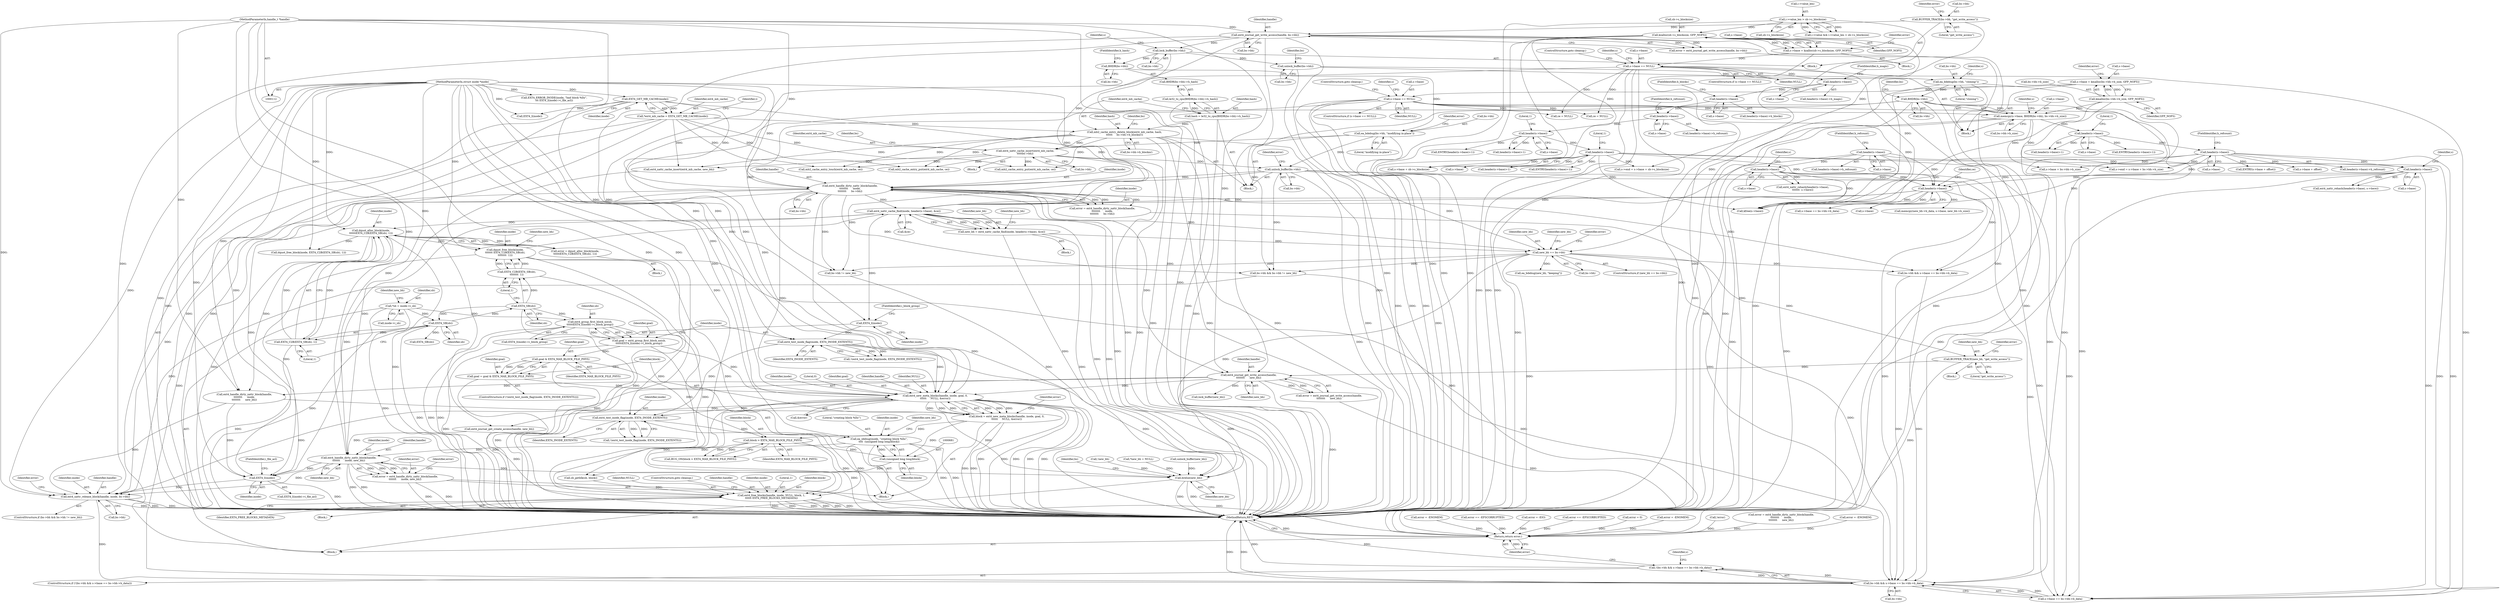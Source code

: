 digraph "0_linux_82939d7999dfc1f1998c4b1c12e2f19edbdff272_3@pointer" {
"1000677" [label="(Call,ea_idebug(inode, \"creating block %llu\",\n\t\t\t\t  (unsigned long long)block))"];
"1000670" [label="(Call,ext4_test_inode_flag(inode, EXT4_INODE_EXTENTS))"];
"1000657" [label="(Call,ext4_new_meta_blocks(handle, inode, goal, 0,\n\t\t\t\t\t\t     NULL, &error))"];
"1000264" [label="(Call,ext4_handle_dirty_xattr_block(handle,\n\t\t\t\t\t\t\t\t      inode,\n\t\t\t\t\t\t\t\t      bs->bh))"];
"1000175" [label="(Call,ext4_journal_get_write_access(handle, bs->bh))"];
"1000113" [label="(MethodParameterIn,handle_t *handle)"];
"1000168" [label="(Call,BUFFER_TRACE(bs->bh, \"get_write_access\"))"];
"1000146" [label="(Call,EXT4_GET_MB_CACHE(inode))"];
"1000114" [label="(MethodParameterIn,struct inode *inode)"];
"1000249" [label="(Call,unlock_buffer(bs->bh))"];
"1000216" [label="(Call,ea_bdebug(bs->bh, \"modifying in-place\"))"];
"1000203" [label="(Call,BHDR(bs->bh))"];
"1000183" [label="(Call,lock_buffer(bs->bh))"];
"1000244" [label="(Call,ext4_xattr_cache_insert(ext4_mb_cache,\n\t\t\t\t\tbs->bh))"];
"1000208" [label="(Call,mb2_cache_entry_delete_block(ext4_mb_cache, hash,\n\t\t\t\t\t\t     bs->bh->b_blocknr))"];
"1000144" [label="(Call,*ext4_mb_cache = EXT4_GET_MB_CACHE(inode))"];
"1000199" [label="(Call,hash = le32_to_cpu(BHDR(bs->bh)->h_hash))"];
"1000201" [label="(Call,le32_to_cpu(BHDR(bs->bh)->h_hash))"];
"1000535" [label="(Call,ext4_journal_get_write_access(handle,\n\t\t\t\t\t\t\t\t      new_bh))"];
"1000530" [label="(Call,BUFFER_TRACE(new_bh, \"get_write_access\"))"];
"1000509" [label="(Call,new_bh == bs->bh)"];
"1000495" [label="(Call,new_bh = ext4_xattr_cache_find(inode, header(s->base), &ce))"];
"1000497" [label="(Call,ext4_xattr_cache_find(inode, header(s->base), &ce))"];
"1000552" [label="(Call,dquot_free_block(inode,\n\t\t\t\t\t\t\t EXT4_C2B(EXT4_SB(sb),\n\t\t\t\t\t\t\t\t  1)))"];
"1000521" [label="(Call,dquot_alloc_block(inode,\n\t\t\t\t\t\tEXT4_C2B(EXT4_SB(sb), 1)))"];
"1000523" [label="(Call,EXT4_C2B(EXT4_SB(sb), 1))"];
"1000524" [label="(Call,EXT4_SB(sb))"];
"1000555" [label="(Call,EXT4_SB(sb))"];
"1000119" [label="(Call,*sb = inode->i_sb)"];
"1000554" [label="(Call,EXT4_C2B(EXT4_SB(sb),\n\t\t\t\t\t\t\t\t  1))"];
"1000499" [label="(Call,header(s->base))"];
"1000237" [label="(Call,header(s->base))"];
"1000190" [label="(Call,header(s->base))"];
"1000480" [label="(Call,header(s->base))"];
"1000347" [label="(Call,header(s->base))"];
"1000340" [label="(Call,header(s->base))"];
"1000321" [label="(Call,memcpy(s->base, BHDR(bs->bh), bs->bh->b_size))"];
"1000315" [label="(Call,s->base == NULL)"];
"1000299" [label="(Call,s->base = kmalloc(bs->bh->b_size, GFP_NOFS))"];
"1000303" [label="(Call,kmalloc(bs->bh->b_size, GFP_NOFS))"];
"1000325" [label="(Call,BHDR(bs->bh))"];
"1000294" [label="(Call,ea_bdebug(bs->bh, \"cloning\"))"];
"1000290" [label="(Call,unlock_buffer(bs->bh))"];
"1000443" [label="(Call,header(s->base))"];
"1000432" [label="(Call,header(s->base))"];
"1000419" [label="(Call,header(s->base))"];
"1000410" [label="(Call,header(s->base))"];
"1000401" [label="(Call,header(s->base))"];
"1000393" [label="(Call,s->base == NULL)"];
"1000379" [label="(Call,s->base = kzalloc(sb->s_blocksize, GFP_NOFS))"];
"1000383" [label="(Call,kzalloc(sb->s_blocksize, GFP_NOFS))"];
"1000153" [label="(Call,i->value_len > sb->s_blocksize)"];
"1000647" [label="(Call,ext4_test_inode_flag(inode, EXT4_INODE_EXTENTS))"];
"1000642" [label="(Call,EXT4_I(inode))"];
"1000637" [label="(Call,goal = ext4_group_first_block_no(sb,\n\t\t\t\t\t\tEXT4_I(inode)->i_block_group))"];
"1000639" [label="(Call,ext4_group_first_block_no(sb,\n\t\t\t\t\t\tEXT4_I(inode)->i_block_group))"];
"1000650" [label="(Call,goal = goal & EXT4_MAX_BLOCK_FILE_PHYS)"];
"1000652" [label="(Call,goal & EXT4_MAX_BLOCK_FILE_PHYS)"];
"1000680" [label="(Call,(unsigned long long)block)"];
"1000655" [label="(Call,block = ext4_new_meta_blocks(handle, inode, goal, 0,\n\t\t\t\t\t\t     NULL, &error))"];
"1000674" [label="(Call,block > EXT4_MAX_BLOCK_FILE_PHYS)"];
"1000698" [label="(Call,ext4_free_blocks(handle, inode, NULL, block, 1,\n\t\t\t\t\t\t EXT4_FREE_BLOCKS_METADATA))"];
"1000742" [label="(Call,ext4_handle_dirty_xattr_block(handle,\n\t\t\t\t\t\t\t      inode, new_bh))"];
"1000740" [label="(Call,error = ext4_handle_dirty_xattr_block(handle,\n\t\t\t\t\t\t\t      inode, new_bh))"];
"1000806" [label="(Return,return error;)"];
"1000751" [label="(Call,EXT4_I(inode))"];
"1000770" [label="(Call,ext4_xattr_release_block(handle, inode, bs->bh))"];
"1000789" [label="(Call,bs->bh && s->base == bs->bh->b_data)"];
"1000788" [label="(Call,!(bs->bh && s->base == bs->bh->b_data))"];
"1000785" [label="(Call,brelse(new_bh))"];
"1000637" [label="(Call,goal = ext4_group_first_block_no(sb,\n\t\t\t\t\t\tEXT4_I(inode)->i_block_group))"];
"1000661" [label="(Literal,0)"];
"1000791" [label="(Identifier,bs)"];
"1000765" [label="(Call,bs->bh != new_bh)"];
"1000744" [label="(Identifier,inode)"];
"1000315" [label="(Call,s->base == NULL)"];
"1000217" [label="(Call,bs->bh)"];
"1000351" [label="(FieldIdentifier,h_refcount)"];
"1000316" [label="(Call,s->base)"];
"1000673" [label="(Call,BUG_ON(block > EXT4_MAX_BLOCK_FILE_PHYS))"];
"1000701" [label="(Identifier,NULL)"];
"1000499" [label="(Call,header(s->base))"];
"1000387" [label="(Identifier,GFP_NOFS)"];
"1000785" [label="(Call,brelse(new_bh))"];
"1000556" [label="(Identifier,sb)"];
"1000465" [label="(Call,error == -EFSCORRUPTED)"];
"1000169" [label="(Call,bs->bh)"];
"1000294" [label="(Call,ea_bdebug(bs->bh, \"cloning\"))"];
"1000320" [label="(ControlStructure,goto cleanup;)"];
"1000656" [label="(Identifier,block)"];
"1000346" [label="(Call,header(s->base)->h_refcount)"];
"1000218" [label="(Identifier,bs)"];
"1000397" [label="(Identifier,NULL)"];
"1000679" [label="(Literal,\"creating block %llu\")"];
"1000509" [label="(Call,new_bh == bs->bh)"];
"1000521" [label="(Call,dquot_alloc_block(inode,\n\t\t\t\t\t\tEXT4_C2B(EXT4_SB(sb), 1)))"];
"1000793" [label="(Call,s->base == bs->bh->b_data)"];
"1000497" [label="(Call,ext4_xattr_cache_find(inode, header(s->base), &ce))"];
"1000782" [label="(Call,mb2_cache_entry_put(ext4_mb_cache, ce))"];
"1000663" [label="(Call,&error)"];
"1000788" [label="(Call,!(bs->bh && s->base == bs->bh->b_data))"];
"1000770" [label="(Call,ext4_xattr_release_block(handle, inode, bs->bh))"];
"1000536" [label="(Identifier,handle)"];
"1000535" [label="(Call,ext4_journal_get_write_access(handle,\n\t\t\t\t\t\t\t\t      new_bh))"];
"1000557" [label="(Literal,1)"];
"1000602" [label="(Call,ce = NULL)"];
"1000177" [label="(Call,bs->bh)"];
"1000410" [label="(Call,header(s->base))"];
"1000646" [label="(Call,!(ext4_test_inode_flag(inode, EXT4_INODE_EXTENTS)))"];
"1000705" [label="(ControlStructure,goto cleanup;)"];
"1000204" [label="(Call,bs->bh)"];
"1000555" [label="(Call,EXT4_SB(sb))"];
"1000295" [label="(Call,bs->bh)"];
"1000290" [label="(Call,unlock_buffer(bs->bh))"];
"1000329" [label="(Call,bs->bh->b_size)"];
"1000807" [label="(Identifier,error)"];
"1000525" [label="(Identifier,sb)"];
"1000207" [label="(FieldIdentifier,h_hash)"];
"1000392" [label="(ControlStructure,if (s->base == NULL))"];
"1000291" [label="(Call,bs->bh)"];
"1000690" [label="(Call,!new_bh)"];
"1000384" [label="(Call,sb->s_blocksize)"];
"1000498" [label="(Identifier,inode)"];
"1000718" [label="(Call,error = -EIO)"];
"1000114" [label="(MethodParameterIn,struct inode *inode)"];
"1000420" [label="(Call,s->base)"];
"1000191" [label="(Call,s->base)"];
"1000481" [label="(Call,s->base)"];
"1000147" [label="(Identifier,inode)"];
"1000743" [label="(Identifier,handle)"];
"1000167" [label="(Block,)"];
"1000157" [label="(Call,sb->s_blocksize)"];
"1000660" [label="(Identifier,goal)"];
"1000251" [label="(Identifier,bs)"];
"1000423" [label="(FieldIdentifier,h_refcount)"];
"1000532" [label="(Literal,\"get_write_access\")"];
"1000172" [label="(Literal,\"get_write_access\")"];
"1000300" [label="(Call,s->base)"];
"1000723" [label="(Call,memcpy(new_bh->b_data, s->base, new_bh->b_size))"];
"1000154" [label="(Call,i->value_len)"];
"1000741" [label="(Identifier,error)"];
"1000368" [label="(Call,s->base + bs->bh->b_size)"];
"1000447" [label="(Literal,1)"];
"1000336" [label="(Identifier,s)"];
"1000190" [label="(Call,header(s->base))"];
"1000254" [label="(Call,error == -EFSCORRUPTED)"];
"1000676" [label="(Identifier,EXT4_MAX_BLOCK_FILE_PHYS)"];
"1000751" [label="(Call,EXT4_I(inode))"];
"1000773" [label="(Call,bs->bh)"];
"1000647" [label="(Call,ext4_test_inode_flag(inode, EXT4_INODE_EXTENTS))"];
"1000589" [label="(Call,ext4_handle_dirty_xattr_block(handle,\n\t\t\t\t\t\t\t\t      inode,\n\t\t\t\t\t\t\t\t      new_bh))"];
"1000321" [label="(Call,memcpy(s->base, BHDR(bs->bh), bs->bh->b_size))"];
"1000401" [label="(Call,header(s->base))"];
"1000523" [label="(Call,EXT4_C2B(EXT4_SB(sb), 1))"];
"1000176" [label="(Identifier,handle)"];
"1000203" [label="(Call,BHDR(bs->bh))"];
"1000441" [label="(Call,ENTRY(header(s->base)+1))"];
"1000496" [label="(Identifier,new_bh)"];
"1000657" [label="(Call,ext4_new_meta_blocks(handle, inode, goal, 0,\n\t\t\t\t\t\t     NULL, &error))"];
"1000789" [label="(Call,bs->bh && s->base == bs->bh->b_data)"];
"1000526" [label="(Literal,1)"];
"1000236" [label="(Call,ext4_xattr_rehash(header(s->base),\n\t\t\t\t\t\t\t  s->here))"];
"1000761" [label="(Call,bs->bh && bs->bh != new_bh)"];
"1000296" [label="(Identifier,bs)"];
"1000211" [label="(Call,bs->bh->b_blocknr)"];
"1000682" [label="(Identifier,block)"];
"1000113" [label="(MethodParameterIn,handle_t *handle)"];
"1000120" [label="(Identifier,sb)"];
"1000432" [label="(Call,header(s->base))"];
"1000737" [label="(Call,ext4_xattr_cache_insert(ext4_mb_cache, new_bh))"];
"1000433" [label="(Call,s->base)"];
"1000323" [label="(Identifier,s)"];
"1000655" [label="(Call,block = ext4_new_meta_blocks(handle, inode, goal, 0,\n\t\t\t\t\t\t     NULL, &error))"];
"1000658" [label="(Identifier,handle)"];
"1000510" [label="(Identifier,new_bh)"];
"1000560" [label="(Call,mb2_cache_entry_put(ext4_mb_cache, ce))"];
"1000200" [label="(Identifier,hash)"];
"1000704" [label="(Identifier,EXT4_FREE_BLOCKS_METADATA)"];
"1000699" [label="(Identifier,handle)"];
"1000680" [label="(Call,(unsigned long long)block)"];
"1000299" [label="(Call,s->base = kmalloc(bs->bh->b_size, GFP_NOFS))"];
"1000642" [label="(Call,EXT4_I(inode))"];
"1000444" [label="(Call,s->base)"];
"1000383" [label="(Call,kzalloc(sb->s_blocksize, GFP_NOFS))"];
"1000267" [label="(Call,bs->bh)"];
"1000348" [label="(Call,s->base)"];
"1000641" [label="(Call,EXT4_I(inode)->i_block_group)"];
"1000358" [label="(Call,ENTRY(s->base + offset))"];
"1000806" [label="(Return,return error;)"];
"1000776" [label="(Call,error = 0)"];
"1000153" [label="(Call,i->value_len > sb->s_blocksize)"];
"1000494" [label="(Block,)"];
"1000250" [label="(Call,bs->bh)"];
"1000700" [label="(Identifier,inode)"];
"1000802" [label="(Call,kfree(s->base))"];
"1000326" [label="(Call,bs->bh)"];
"1000745" [label="(Identifier,new_bh)"];
"1000238" [label="(Call,s->base)"];
"1000222" [label="(Identifier,error)"];
"1000341" [label="(Call,s->base)"];
"1000199" [label="(Call,hash = le32_to_cpu(BHDR(bs->bh)->h_hash))"];
"1000146" [label="(Call,EXT4_GET_MB_CACHE(inode))"];
"1000359" [label="(Call,s->base + offset)"];
"1000255" [label="(Identifier,error)"];
"1000121" [label="(Call,inode->i_sb)"];
"1000786" [label="(Identifier,new_bh)"];
"1000393" [label="(Call,s->base == NULL)"];
"1000194" [label="(FieldIdentifier,h_refcount)"];
"1000431" [label="(Call,header(s->base)+1)"];
"1000821" [label="(Call,EXT4_I(inode))"];
"1000692" [label="(Block,)"];
"1000400" [label="(Call,header(s->base)->h_magic)"];
"1000649" [label="(Identifier,EXT4_INODE_EXTENTS)"];
"1000554" [label="(Call,EXT4_C2B(EXT4_SB(sb),\n\t\t\t\t\t\t\t\t  1))"];
"1000662" [label="(Identifier,NULL)"];
"1000710" [label="(Call,ext4_journal_get_create_access(handle, new_bh))"];
"1000787" [label="(ControlStructure,if (!(bs->bh && s->base == bs->bh->b_data)))"];
"1000430" [label="(Call,ENTRY(header(s->base)+1))"];
"1000659" [label="(Identifier,inode)"];
"1000314" [label="(ControlStructure,if (s->base == NULL))"];
"1000677" [label="(Call,ea_idebug(inode, \"creating block %llu\",\n\t\t\t\t  (unsigned long long)block))"];
"1000753" [label="(FieldIdentifier,i_file_acl)"];
"1000197" [label="(Block,)"];
"1000344" [label="(Literal,1)"];
"1000339" [label="(Call,header(s->base)+1)"];
"1000675" [label="(Identifier,block)"];
"1000168" [label="(Call,BUFFER_TRACE(bs->bh, \"get_write_access\"))"];
"1000693" [label="(Call,error = -ENOMEM)"];
"1000479" [label="(Call,ext4_xattr_rehash(header(s->base), s->here))"];
"1000379" [label="(Call,s->base = kzalloc(sb->s_blocksize, GFP_NOFS))"];
"1000553" [label="(Identifier,inode)"];
"1000670" [label="(Call,ext4_test_inode_flag(inode, EXT4_INODE_EXTENTS))"];
"1000812" [label="(Call,EXT4_SB(sb))"];
"1000678" [label="(Identifier,inode)"];
"1000443" [label="(Call,header(s->base))"];
"1000414" [label="(FieldIdentifier,h_blocks)"];
"1000809" [label="(Call,dquot_free_block(inode, EXT4_C2B(EXT4_SB(sb), 1)))"];
"1000552" [label="(Call,dquot_free_block(inode,\n\t\t\t\t\t\t\t EXT4_C2B(EXT4_SB(sb),\n\t\t\t\t\t\t\t\t  1)))"];
"1000533" [label="(Call,error = ext4_journal_get_write_access(handle,\n\t\t\t\t\t\t\t\t      new_bh))"];
"1000119" [label="(Call,*sb = inode->i_sb)"];
"1000249" [label="(Call,unlock_buffer(bs->bh))"];
"1000666" [label="(Identifier,error)"];
"1000402" [label="(Call,s->base)"];
"1000325" [label="(Call,BHDR(bs->bh))"];
"1000515" [label="(Identifier,new_bh)"];
"1000506" [label="(Identifier,new_bh)"];
"1000485" [label="(Identifier,s)"];
"1000508" [label="(ControlStructure,if (new_bh == bs->bh))"];
"1000301" [label="(Identifier,s)"];
"1000520" [label="(Identifier,error)"];
"1000322" [label="(Call,s->base)"];
"1000298" [label="(Literal,\"cloning\")"];
"1000518" [label="(Block,)"];
"1000503" [label="(Call,&ce)"];
"1000237" [label="(Call,header(s->base))"];
"1000389" [label="(Identifier,error)"];
"1000192" [label="(Identifier,s)"];
"1000541" [label="(Call,lock_buffer(new_bh))"];
"1000750" [label="(Call,EXT4_I(inode)->i_file_acl)"];
"1000825" [label="(MethodReturn,RET)"];
"1000265" [label="(Identifier,handle)"];
"1000209" [label="(Identifier,ext4_mb_cache)"];
"1000145" [label="(Identifier,ext4_mb_cache)"];
"1000549" [label="(Block,)"];
"1000563" [label="(Call,ce = NULL)"];
"1000262" [label="(Call,error = ext4_handle_dirty_xattr_block(handle,\n\t\t\t\t\t\t\t\t      inode,\n\t\t\t\t\t\t\t\t      bs->bh))"];
"1000411" [label="(Call,s->base)"];
"1000740" [label="(Call,error = ext4_handle_dirty_xattr_block(handle,\n\t\t\t\t\t\t\t      inode, new_bh))"];
"1000244" [label="(Call,ext4_xattr_cache_insert(ext4_mb_cache,\n\t\t\t\t\tbs->bh))"];
"1000125" [label="(Call,*new_bh = NULL)"];
"1000674" [label="(Call,block > EXT4_MAX_BLOCK_FILE_PHYS)"];
"1000530" [label="(Call,BUFFER_TRACE(new_bh, \"get_write_access\"))"];
"1000173" [label="(Call,error = ext4_journal_get_write_access(handle, bs->bh))"];
"1000436" [label="(Literal,1)"];
"1000752" [label="(Identifier,inode)"];
"1000634" [label="(Block,)"];
"1000716" [label="(Call,unlock_buffer(new_bh))"];
"1000777" [label="(Identifier,error)"];
"1000319" [label="(Identifier,NULL)"];
"1000495" [label="(Call,new_bh = ext4_xattr_cache_find(inode, header(s->base), &ce))"];
"1000639" [label="(Call,ext4_group_first_block_no(sb,\n\t\t\t\t\t\tEXT4_I(inode)->i_block_group))"];
"1000640" [label="(Identifier,sb)"];
"1000338" [label="(Call,ENTRY(header(s->base)+1))"];
"1000347" [label="(Call,header(s->base))"];
"1000645" [label="(ControlStructure,if (!(ext4_test_inode_flag(inode, EXT4_INODE_EXTENTS))))"];
"1000653" [label="(Identifier,goal)"];
"1000703" [label="(Literal,1)"];
"1000210" [label="(Identifier,hash)"];
"1000702" [label="(Identifier,block)"];
"1000126" [label="(Identifier,new_bh)"];
"1000672" [label="(Identifier,EXT4_INODE_EXTENTS)"];
"1000519" [label="(Call,error = dquot_alloc_block(inode,\n\t\t\t\t\t\tEXT4_C2B(EXT4_SB(sb), 1)))"];
"1000331" [label="(Identifier,bs)"];
"1000403" [label="(Identifier,s)"];
"1000531" [label="(Identifier,new_bh)"];
"1000418" [label="(Call,header(s->base)->h_refcount)"];
"1000220" [label="(Literal,\"modifying in-place\")"];
"1000201" [label="(Call,le32_to_cpu(BHDR(bs->bh)->h_hash))"];
"1000817" [label="(Call,EXT4_ERROR_INODE(inode, \"bad block %llu\",\n\t\t\t EXT4_I(inode)->i_file_acl))"];
"1000189" [label="(Call,header(s->base)->h_refcount)"];
"1000260" [label="(Call,!error)"];
"1000448" [label="(Call,s->end = s->base + sb->s_blocksize)"];
"1000246" [label="(Call,bs->bh)"];
"1000671" [label="(Identifier,inode)"];
"1000587" [label="(Call,error = ext4_handle_dirty_xattr_block(handle,\n\t\t\t\t\t\t\t\t      inode,\n\t\t\t\t\t\t\t\t      new_bh))"];
"1000309" [label="(Identifier,GFP_NOFS)"];
"1000698" [label="(Call,ext4_free_blocks(handle, inode, NULL, block, 1,\n\t\t\t\t\t\t EXT4_FREE_BLOCKS_METADATA))"];
"1000245" [label="(Identifier,ext4_mb_cache)"];
"1000524" [label="(Call,EXT4_SB(sb))"];
"1000650" [label="(Call,goal = goal & EXT4_MAX_BLOCK_FILE_PHYS)"];
"1000175" [label="(Call,ext4_journal_get_write_access(handle, bs->bh))"];
"1000340" [label="(Call,header(s->base))"];
"1000208" [label="(Call,mb2_cache_entry_delete_block(ext4_mb_cache, hash,\n\t\t\t\t\t\t     bs->bh->b_blocknr))"];
"1000380" [label="(Call,s->base)"];
"1000117" [label="(Block,)"];
"1000229" [label="(Block,)"];
"1000559" [label="(Identifier,new_bh)"];
"1000275" [label="(Block,)"];
"1000149" [label="(Call,i->value && i->value_len > sb->s_blocksize)"];
"1000638" [label="(Identifier,goal)"];
"1000772" [label="(Identifier,inode)"];
"1000216" [label="(Call,ea_bdebug(bs->bh, \"modifying in-place\"))"];
"1000504" [label="(Identifier,ce)"];
"1000651" [label="(Identifier,goal)"];
"1000394" [label="(Call,s->base)"];
"1000409" [label="(Call,header(s->base)->h_blocks)"];
"1000364" [label="(Call,s->end = s->base + bs->bh->b_size)"];
"1000174" [label="(Identifier,error)"];
"1000804" [label="(Identifier,s)"];
"1000398" [label="(ControlStructure,goto cleanup;)"];
"1000522" [label="(Identifier,inode)"];
"1000311" [label="(Identifier,error)"];
"1000685" [label="(Call,sb_getblk(sb, block))"];
"1000419" [label="(Call,header(s->base))"];
"1000202" [label="(Call,BHDR(bs->bh)->h_hash)"];
"1000747" [label="(Identifier,error)"];
"1000654" [label="(Identifier,EXT4_MAX_BLOCK_FILE_PHYS)"];
"1000537" [label="(Identifier,new_bh)"];
"1000514" [label="(Call,ea_bdebug(new_bh, \"keeping\"))"];
"1000378" [label="(Block,)"];
"1000405" [label="(FieldIdentifier,h_magic)"];
"1000607" [label="(Call,bs->bh && s->base == bs->bh->b_data)"];
"1000684" [label="(Identifier,new_bh)"];
"1000151" [label="(Identifier,i)"];
"1000388" [label="(Call,error = -ENOMEM)"];
"1000442" [label="(Call,header(s->base)+1)"];
"1000144" [label="(Call,*ext4_mb_cache = EXT4_GET_MB_CACHE(inode))"];
"1000242" [label="(Identifier,s)"];
"1000790" [label="(Call,bs->bh)"];
"1000596" [label="(Call,mb2_cache_entry_touch(ext4_mb_cache, ce))"];
"1000534" [label="(Identifier,error)"];
"1000264" [label="(Call,ext4_handle_dirty_xattr_block(handle,\n\t\t\t\t\t\t\t\t      inode,\n\t\t\t\t\t\t\t\t      bs->bh))"];
"1000669" [label="(Call,!(ext4_test_inode_flag(inode, EXT4_INODE_EXTENTS)))"];
"1000760" [label="(ControlStructure,if (bs->bh && bs->bh != new_bh))"];
"1000648" [label="(Identifier,inode)"];
"1000643" [label="(Identifier,inode)"];
"1000644" [label="(FieldIdentifier,i_block_group)"];
"1000310" [label="(Call,error = -ENOMEM)"];
"1000303" [label="(Call,kmalloc(bs->bh->b_size, GFP_NOFS))"];
"1000304" [label="(Call,bs->bh->b_size)"];
"1000500" [label="(Call,s->base)"];
"1000480" [label="(Call,header(s->base))"];
"1000266" [label="(Identifier,inode)"];
"1000742" [label="(Call,ext4_handle_dirty_xattr_block(handle,\n\t\t\t\t\t\t\t      inode, new_bh))"];
"1000184" [label="(Call,bs->bh)"];
"1000511" [label="(Call,bs->bh)"];
"1000611" [label="(Call,s->base == bs->bh->b_data)"];
"1000183" [label="(Call,lock_buffer(bs->bh))"];
"1000771" [label="(Identifier,handle)"];
"1000452" [label="(Call,s->base + sb->s_blocksize)"];
"1000652" [label="(Call,goal & EXT4_MAX_BLOCK_FILE_PHYS)"];
"1000677" -> "1000634"  [label="AST: "];
"1000677" -> "1000680"  [label="CFG: "];
"1000678" -> "1000677"  [label="AST: "];
"1000679" -> "1000677"  [label="AST: "];
"1000680" -> "1000677"  [label="AST: "];
"1000684" -> "1000677"  [label="CFG: "];
"1000677" -> "1000825"  [label="DDG: "];
"1000677" -> "1000825"  [label="DDG: "];
"1000670" -> "1000677"  [label="DDG: "];
"1000114" -> "1000677"  [label="DDG: "];
"1000680" -> "1000677"  [label="DDG: "];
"1000677" -> "1000698"  [label="DDG: "];
"1000677" -> "1000742"  [label="DDG: "];
"1000670" -> "1000669"  [label="AST: "];
"1000670" -> "1000672"  [label="CFG: "];
"1000671" -> "1000670"  [label="AST: "];
"1000672" -> "1000670"  [label="AST: "];
"1000669" -> "1000670"  [label="CFG: "];
"1000670" -> "1000825"  [label="DDG: "];
"1000670" -> "1000669"  [label="DDG: "];
"1000670" -> "1000669"  [label="DDG: "];
"1000657" -> "1000670"  [label="DDG: "];
"1000114" -> "1000670"  [label="DDG: "];
"1000647" -> "1000670"  [label="DDG: "];
"1000657" -> "1000655"  [label="AST: "];
"1000657" -> "1000663"  [label="CFG: "];
"1000658" -> "1000657"  [label="AST: "];
"1000659" -> "1000657"  [label="AST: "];
"1000660" -> "1000657"  [label="AST: "];
"1000661" -> "1000657"  [label="AST: "];
"1000662" -> "1000657"  [label="AST: "];
"1000663" -> "1000657"  [label="AST: "];
"1000655" -> "1000657"  [label="CFG: "];
"1000657" -> "1000825"  [label="DDG: "];
"1000657" -> "1000825"  [label="DDG: "];
"1000657" -> "1000825"  [label="DDG: "];
"1000657" -> "1000825"  [label="DDG: "];
"1000657" -> "1000825"  [label="DDG: "];
"1000657" -> "1000655"  [label="DDG: "];
"1000657" -> "1000655"  [label="DDG: "];
"1000657" -> "1000655"  [label="DDG: "];
"1000657" -> "1000655"  [label="DDG: "];
"1000657" -> "1000655"  [label="DDG: "];
"1000657" -> "1000655"  [label="DDG: "];
"1000264" -> "1000657"  [label="DDG: "];
"1000535" -> "1000657"  [label="DDG: "];
"1000175" -> "1000657"  [label="DDG: "];
"1000113" -> "1000657"  [label="DDG: "];
"1000647" -> "1000657"  [label="DDG: "];
"1000114" -> "1000657"  [label="DDG: "];
"1000637" -> "1000657"  [label="DDG: "];
"1000650" -> "1000657"  [label="DDG: "];
"1000393" -> "1000657"  [label="DDG: "];
"1000315" -> "1000657"  [label="DDG: "];
"1000657" -> "1000698"  [label="DDG: "];
"1000657" -> "1000698"  [label="DDG: "];
"1000657" -> "1000710"  [label="DDG: "];
"1000264" -> "1000262"  [label="AST: "];
"1000264" -> "1000267"  [label="CFG: "];
"1000265" -> "1000264"  [label="AST: "];
"1000266" -> "1000264"  [label="AST: "];
"1000267" -> "1000264"  [label="AST: "];
"1000262" -> "1000264"  [label="CFG: "];
"1000264" -> "1000825"  [label="DDG: "];
"1000264" -> "1000825"  [label="DDG: "];
"1000264" -> "1000262"  [label="DDG: "];
"1000264" -> "1000262"  [label="DDG: "];
"1000264" -> "1000262"  [label="DDG: "];
"1000175" -> "1000264"  [label="DDG: "];
"1000113" -> "1000264"  [label="DDG: "];
"1000146" -> "1000264"  [label="DDG: "];
"1000114" -> "1000264"  [label="DDG: "];
"1000249" -> "1000264"  [label="DDG: "];
"1000264" -> "1000497"  [label="DDG: "];
"1000264" -> "1000509"  [label="DDG: "];
"1000264" -> "1000535"  [label="DDG: "];
"1000264" -> "1000607"  [label="DDG: "];
"1000264" -> "1000751"  [label="DDG: "];
"1000264" -> "1000761"  [label="DDG: "];
"1000264" -> "1000765"  [label="DDG: "];
"1000264" -> "1000770"  [label="DDG: "];
"1000264" -> "1000789"  [label="DDG: "];
"1000175" -> "1000173"  [label="AST: "];
"1000175" -> "1000177"  [label="CFG: "];
"1000176" -> "1000175"  [label="AST: "];
"1000177" -> "1000175"  [label="AST: "];
"1000173" -> "1000175"  [label="CFG: "];
"1000175" -> "1000825"  [label="DDG: "];
"1000175" -> "1000173"  [label="DDG: "];
"1000175" -> "1000173"  [label="DDG: "];
"1000113" -> "1000175"  [label="DDG: "];
"1000168" -> "1000175"  [label="DDG: "];
"1000175" -> "1000183"  [label="DDG: "];
"1000175" -> "1000535"  [label="DDG: "];
"1000175" -> "1000770"  [label="DDG: "];
"1000175" -> "1000789"  [label="DDG: "];
"1000113" -> "1000112"  [label="AST: "];
"1000113" -> "1000825"  [label="DDG: "];
"1000113" -> "1000535"  [label="DDG: "];
"1000113" -> "1000589"  [label="DDG: "];
"1000113" -> "1000698"  [label="DDG: "];
"1000113" -> "1000710"  [label="DDG: "];
"1000113" -> "1000742"  [label="DDG: "];
"1000113" -> "1000770"  [label="DDG: "];
"1000168" -> "1000167"  [label="AST: "];
"1000168" -> "1000172"  [label="CFG: "];
"1000169" -> "1000168"  [label="AST: "];
"1000172" -> "1000168"  [label="AST: "];
"1000174" -> "1000168"  [label="CFG: "];
"1000168" -> "1000825"  [label="DDG: "];
"1000146" -> "1000144"  [label="AST: "];
"1000146" -> "1000147"  [label="CFG: "];
"1000147" -> "1000146"  [label="AST: "];
"1000144" -> "1000146"  [label="CFG: "];
"1000146" -> "1000825"  [label="DDG: "];
"1000146" -> "1000144"  [label="DDG: "];
"1000114" -> "1000146"  [label="DDG: "];
"1000146" -> "1000497"  [label="DDG: "];
"1000146" -> "1000751"  [label="DDG: "];
"1000146" -> "1000821"  [label="DDG: "];
"1000114" -> "1000112"  [label="AST: "];
"1000114" -> "1000825"  [label="DDG: "];
"1000114" -> "1000497"  [label="DDG: "];
"1000114" -> "1000521"  [label="DDG: "];
"1000114" -> "1000552"  [label="DDG: "];
"1000114" -> "1000589"  [label="DDG: "];
"1000114" -> "1000642"  [label="DDG: "];
"1000114" -> "1000647"  [label="DDG: "];
"1000114" -> "1000698"  [label="DDG: "];
"1000114" -> "1000742"  [label="DDG: "];
"1000114" -> "1000751"  [label="DDG: "];
"1000114" -> "1000770"  [label="DDG: "];
"1000114" -> "1000809"  [label="DDG: "];
"1000114" -> "1000817"  [label="DDG: "];
"1000114" -> "1000821"  [label="DDG: "];
"1000249" -> "1000197"  [label="AST: "];
"1000249" -> "1000250"  [label="CFG: "];
"1000250" -> "1000249"  [label="AST: "];
"1000255" -> "1000249"  [label="CFG: "];
"1000249" -> "1000825"  [label="DDG: "];
"1000216" -> "1000249"  [label="DDG: "];
"1000244" -> "1000249"  [label="DDG: "];
"1000249" -> "1000509"  [label="DDG: "];
"1000249" -> "1000607"  [label="DDG: "];
"1000249" -> "1000761"  [label="DDG: "];
"1000249" -> "1000765"  [label="DDG: "];
"1000249" -> "1000789"  [label="DDG: "];
"1000216" -> "1000197"  [label="AST: "];
"1000216" -> "1000220"  [label="CFG: "];
"1000217" -> "1000216"  [label="AST: "];
"1000220" -> "1000216"  [label="AST: "];
"1000222" -> "1000216"  [label="CFG: "];
"1000216" -> "1000825"  [label="DDG: "];
"1000203" -> "1000216"  [label="DDG: "];
"1000216" -> "1000244"  [label="DDG: "];
"1000203" -> "1000202"  [label="AST: "];
"1000203" -> "1000204"  [label="CFG: "];
"1000204" -> "1000203"  [label="AST: "];
"1000207" -> "1000203"  [label="CFG: "];
"1000183" -> "1000203"  [label="DDG: "];
"1000183" -> "1000167"  [label="AST: "];
"1000183" -> "1000184"  [label="CFG: "];
"1000184" -> "1000183"  [label="AST: "];
"1000192" -> "1000183"  [label="CFG: "];
"1000183" -> "1000825"  [label="DDG: "];
"1000183" -> "1000290"  [label="DDG: "];
"1000244" -> "1000229"  [label="AST: "];
"1000244" -> "1000246"  [label="CFG: "];
"1000245" -> "1000244"  [label="AST: "];
"1000246" -> "1000244"  [label="AST: "];
"1000251" -> "1000244"  [label="CFG: "];
"1000244" -> "1000825"  [label="DDG: "];
"1000244" -> "1000825"  [label="DDG: "];
"1000208" -> "1000244"  [label="DDG: "];
"1000244" -> "1000560"  [label="DDG: "];
"1000244" -> "1000596"  [label="DDG: "];
"1000244" -> "1000737"  [label="DDG: "];
"1000244" -> "1000782"  [label="DDG: "];
"1000208" -> "1000197"  [label="AST: "];
"1000208" -> "1000211"  [label="CFG: "];
"1000209" -> "1000208"  [label="AST: "];
"1000210" -> "1000208"  [label="AST: "];
"1000211" -> "1000208"  [label="AST: "];
"1000218" -> "1000208"  [label="CFG: "];
"1000208" -> "1000825"  [label="DDG: "];
"1000208" -> "1000825"  [label="DDG: "];
"1000208" -> "1000825"  [label="DDG: "];
"1000208" -> "1000825"  [label="DDG: "];
"1000144" -> "1000208"  [label="DDG: "];
"1000199" -> "1000208"  [label="DDG: "];
"1000208" -> "1000560"  [label="DDG: "];
"1000208" -> "1000596"  [label="DDG: "];
"1000208" -> "1000737"  [label="DDG: "];
"1000208" -> "1000782"  [label="DDG: "];
"1000144" -> "1000117"  [label="AST: "];
"1000145" -> "1000144"  [label="AST: "];
"1000151" -> "1000144"  [label="CFG: "];
"1000144" -> "1000825"  [label="DDG: "];
"1000144" -> "1000825"  [label="DDG: "];
"1000144" -> "1000560"  [label="DDG: "];
"1000144" -> "1000596"  [label="DDG: "];
"1000144" -> "1000737"  [label="DDG: "];
"1000144" -> "1000782"  [label="DDG: "];
"1000199" -> "1000197"  [label="AST: "];
"1000199" -> "1000201"  [label="CFG: "];
"1000200" -> "1000199"  [label="AST: "];
"1000201" -> "1000199"  [label="AST: "];
"1000209" -> "1000199"  [label="CFG: "];
"1000199" -> "1000825"  [label="DDG: "];
"1000201" -> "1000199"  [label="DDG: "];
"1000201" -> "1000202"  [label="CFG: "];
"1000202" -> "1000201"  [label="AST: "];
"1000201" -> "1000825"  [label="DDG: "];
"1000535" -> "1000533"  [label="AST: "];
"1000535" -> "1000537"  [label="CFG: "];
"1000536" -> "1000535"  [label="AST: "];
"1000537" -> "1000535"  [label="AST: "];
"1000533" -> "1000535"  [label="CFG: "];
"1000535" -> "1000825"  [label="DDG: "];
"1000535" -> "1000533"  [label="DDG: "];
"1000535" -> "1000533"  [label="DDG: "];
"1000530" -> "1000535"  [label="DDG: "];
"1000535" -> "1000541"  [label="DDG: "];
"1000535" -> "1000589"  [label="DDG: "];
"1000535" -> "1000770"  [label="DDG: "];
"1000535" -> "1000785"  [label="DDG: "];
"1000530" -> "1000518"  [label="AST: "];
"1000530" -> "1000532"  [label="CFG: "];
"1000531" -> "1000530"  [label="AST: "];
"1000532" -> "1000530"  [label="AST: "];
"1000534" -> "1000530"  [label="CFG: "];
"1000530" -> "1000825"  [label="DDG: "];
"1000509" -> "1000530"  [label="DDG: "];
"1000509" -> "1000508"  [label="AST: "];
"1000509" -> "1000511"  [label="CFG: "];
"1000510" -> "1000509"  [label="AST: "];
"1000511" -> "1000509"  [label="AST: "];
"1000515" -> "1000509"  [label="CFG: "];
"1000520" -> "1000509"  [label="CFG: "];
"1000509" -> "1000825"  [label="DDG: "];
"1000495" -> "1000509"  [label="DDG: "];
"1000325" -> "1000509"  [label="DDG: "];
"1000509" -> "1000514"  [label="DDG: "];
"1000509" -> "1000607"  [label="DDG: "];
"1000509" -> "1000761"  [label="DDG: "];
"1000509" -> "1000765"  [label="DDG: "];
"1000509" -> "1000785"  [label="DDG: "];
"1000509" -> "1000789"  [label="DDG: "];
"1000495" -> "1000494"  [label="AST: "];
"1000495" -> "1000497"  [label="CFG: "];
"1000496" -> "1000495"  [label="AST: "];
"1000497" -> "1000495"  [label="AST: "];
"1000506" -> "1000495"  [label="CFG: "];
"1000495" -> "1000825"  [label="DDG: "];
"1000497" -> "1000495"  [label="DDG: "];
"1000497" -> "1000495"  [label="DDG: "];
"1000497" -> "1000495"  [label="DDG: "];
"1000495" -> "1000785"  [label="DDG: "];
"1000497" -> "1000503"  [label="CFG: "];
"1000498" -> "1000497"  [label="AST: "];
"1000499" -> "1000497"  [label="AST: "];
"1000503" -> "1000497"  [label="AST: "];
"1000497" -> "1000825"  [label="DDG: "];
"1000497" -> "1000825"  [label="DDG: "];
"1000552" -> "1000497"  [label="DDG: "];
"1000499" -> "1000497"  [label="DDG: "];
"1000497" -> "1000521"  [label="DDG: "];
"1000497" -> "1000642"  [label="DDG: "];
"1000497" -> "1000751"  [label="DDG: "];
"1000552" -> "1000549"  [label="AST: "];
"1000552" -> "1000554"  [label="CFG: "];
"1000553" -> "1000552"  [label="AST: "];
"1000554" -> "1000552"  [label="AST: "];
"1000559" -> "1000552"  [label="CFG: "];
"1000552" -> "1000825"  [label="DDG: "];
"1000552" -> "1000825"  [label="DDG: "];
"1000521" -> "1000552"  [label="DDG: "];
"1000554" -> "1000552"  [label="DDG: "];
"1000554" -> "1000552"  [label="DDG: "];
"1000552" -> "1000751"  [label="DDG: "];
"1000521" -> "1000519"  [label="AST: "];
"1000521" -> "1000523"  [label="CFG: "];
"1000522" -> "1000521"  [label="AST: "];
"1000523" -> "1000521"  [label="AST: "];
"1000519" -> "1000521"  [label="CFG: "];
"1000521" -> "1000825"  [label="DDG: "];
"1000521" -> "1000825"  [label="DDG: "];
"1000521" -> "1000519"  [label="DDG: "];
"1000521" -> "1000519"  [label="DDG: "];
"1000523" -> "1000521"  [label="DDG: "];
"1000523" -> "1000521"  [label="DDG: "];
"1000521" -> "1000589"  [label="DDG: "];
"1000521" -> "1000809"  [label="DDG: "];
"1000523" -> "1000526"  [label="CFG: "];
"1000524" -> "1000523"  [label="AST: "];
"1000526" -> "1000523"  [label="AST: "];
"1000523" -> "1000825"  [label="DDG: "];
"1000524" -> "1000523"  [label="DDG: "];
"1000524" -> "1000525"  [label="CFG: "];
"1000525" -> "1000524"  [label="AST: "];
"1000526" -> "1000524"  [label="CFG: "];
"1000524" -> "1000825"  [label="DDG: "];
"1000555" -> "1000524"  [label="DDG: "];
"1000119" -> "1000524"  [label="DDG: "];
"1000524" -> "1000555"  [label="DDG: "];
"1000524" -> "1000812"  [label="DDG: "];
"1000555" -> "1000554"  [label="AST: "];
"1000555" -> "1000556"  [label="CFG: "];
"1000556" -> "1000555"  [label="AST: "];
"1000557" -> "1000555"  [label="CFG: "];
"1000555" -> "1000825"  [label="DDG: "];
"1000555" -> "1000554"  [label="DDG: "];
"1000555" -> "1000639"  [label="DDG: "];
"1000119" -> "1000117"  [label="AST: "];
"1000119" -> "1000121"  [label="CFG: "];
"1000120" -> "1000119"  [label="AST: "];
"1000121" -> "1000119"  [label="AST: "];
"1000126" -> "1000119"  [label="CFG: "];
"1000119" -> "1000825"  [label="DDG: "];
"1000119" -> "1000825"  [label="DDG: "];
"1000119" -> "1000639"  [label="DDG: "];
"1000554" -> "1000557"  [label="CFG: "];
"1000557" -> "1000554"  [label="AST: "];
"1000554" -> "1000825"  [label="DDG: "];
"1000499" -> "1000500"  [label="CFG: "];
"1000500" -> "1000499"  [label="AST: "];
"1000504" -> "1000499"  [label="CFG: "];
"1000499" -> "1000825"  [label="DDG: "];
"1000237" -> "1000499"  [label="DDG: "];
"1000190" -> "1000499"  [label="DDG: "];
"1000480" -> "1000499"  [label="DDG: "];
"1000347" -> "1000499"  [label="DDG: "];
"1000443" -> "1000499"  [label="DDG: "];
"1000499" -> "1000611"  [label="DDG: "];
"1000499" -> "1000723"  [label="DDG: "];
"1000499" -> "1000793"  [label="DDG: "];
"1000499" -> "1000802"  [label="DDG: "];
"1000237" -> "1000236"  [label="AST: "];
"1000237" -> "1000238"  [label="CFG: "];
"1000238" -> "1000237"  [label="AST: "];
"1000242" -> "1000237"  [label="CFG: "];
"1000237" -> "1000825"  [label="DDG: "];
"1000237" -> "1000236"  [label="DDG: "];
"1000190" -> "1000237"  [label="DDG: "];
"1000237" -> "1000793"  [label="DDG: "];
"1000237" -> "1000802"  [label="DDG: "];
"1000190" -> "1000189"  [label="AST: "];
"1000190" -> "1000191"  [label="CFG: "];
"1000191" -> "1000190"  [label="AST: "];
"1000194" -> "1000190"  [label="CFG: "];
"1000190" -> "1000825"  [label="DDG: "];
"1000190" -> "1000793"  [label="DDG: "];
"1000190" -> "1000802"  [label="DDG: "];
"1000480" -> "1000479"  [label="AST: "];
"1000480" -> "1000481"  [label="CFG: "];
"1000481" -> "1000480"  [label="AST: "];
"1000485" -> "1000480"  [label="CFG: "];
"1000480" -> "1000825"  [label="DDG: "];
"1000480" -> "1000479"  [label="DDG: "];
"1000347" -> "1000480"  [label="DDG: "];
"1000443" -> "1000480"  [label="DDG: "];
"1000480" -> "1000793"  [label="DDG: "];
"1000480" -> "1000802"  [label="DDG: "];
"1000347" -> "1000346"  [label="AST: "];
"1000347" -> "1000348"  [label="CFG: "];
"1000348" -> "1000347"  [label="AST: "];
"1000351" -> "1000347"  [label="CFG: "];
"1000340" -> "1000347"  [label="DDG: "];
"1000347" -> "1000358"  [label="DDG: "];
"1000347" -> "1000359"  [label="DDG: "];
"1000347" -> "1000364"  [label="DDG: "];
"1000347" -> "1000368"  [label="DDG: "];
"1000347" -> "1000793"  [label="DDG: "];
"1000347" -> "1000802"  [label="DDG: "];
"1000340" -> "1000339"  [label="AST: "];
"1000340" -> "1000341"  [label="CFG: "];
"1000341" -> "1000340"  [label="AST: "];
"1000344" -> "1000340"  [label="CFG: "];
"1000340" -> "1000338"  [label="DDG: "];
"1000340" -> "1000339"  [label="DDG: "];
"1000321" -> "1000340"  [label="DDG: "];
"1000321" -> "1000275"  [label="AST: "];
"1000321" -> "1000329"  [label="CFG: "];
"1000322" -> "1000321"  [label="AST: "];
"1000325" -> "1000321"  [label="AST: "];
"1000329" -> "1000321"  [label="AST: "];
"1000336" -> "1000321"  [label="CFG: "];
"1000321" -> "1000825"  [label="DDG: "];
"1000321" -> "1000825"  [label="DDG: "];
"1000315" -> "1000321"  [label="DDG: "];
"1000325" -> "1000321"  [label="DDG: "];
"1000303" -> "1000321"  [label="DDG: "];
"1000321" -> "1000364"  [label="DDG: "];
"1000321" -> "1000368"  [label="DDG: "];
"1000315" -> "1000314"  [label="AST: "];
"1000315" -> "1000319"  [label="CFG: "];
"1000316" -> "1000315"  [label="AST: "];
"1000319" -> "1000315"  [label="AST: "];
"1000320" -> "1000315"  [label="CFG: "];
"1000323" -> "1000315"  [label="CFG: "];
"1000315" -> "1000825"  [label="DDG: "];
"1000315" -> "1000825"  [label="DDG: "];
"1000315" -> "1000825"  [label="DDG: "];
"1000299" -> "1000315"  [label="DDG: "];
"1000315" -> "1000563"  [label="DDG: "];
"1000315" -> "1000602"  [label="DDG: "];
"1000315" -> "1000793"  [label="DDG: "];
"1000315" -> "1000802"  [label="DDG: "];
"1000299" -> "1000275"  [label="AST: "];
"1000299" -> "1000303"  [label="CFG: "];
"1000300" -> "1000299"  [label="AST: "];
"1000303" -> "1000299"  [label="AST: "];
"1000311" -> "1000299"  [label="CFG: "];
"1000299" -> "1000825"  [label="DDG: "];
"1000303" -> "1000299"  [label="DDG: "];
"1000303" -> "1000299"  [label="DDG: "];
"1000303" -> "1000309"  [label="CFG: "];
"1000304" -> "1000303"  [label="AST: "];
"1000309" -> "1000303"  [label="AST: "];
"1000303" -> "1000825"  [label="DDG: "];
"1000303" -> "1000825"  [label="DDG: "];
"1000325" -> "1000326"  [label="CFG: "];
"1000326" -> "1000325"  [label="AST: "];
"1000331" -> "1000325"  [label="CFG: "];
"1000294" -> "1000325"  [label="DDG: "];
"1000325" -> "1000607"  [label="DDG: "];
"1000325" -> "1000761"  [label="DDG: "];
"1000325" -> "1000765"  [label="DDG: "];
"1000325" -> "1000789"  [label="DDG: "];
"1000294" -> "1000275"  [label="AST: "];
"1000294" -> "1000298"  [label="CFG: "];
"1000295" -> "1000294"  [label="AST: "];
"1000298" -> "1000294"  [label="AST: "];
"1000301" -> "1000294"  [label="CFG: "];
"1000294" -> "1000825"  [label="DDG: "];
"1000290" -> "1000294"  [label="DDG: "];
"1000294" -> "1000789"  [label="DDG: "];
"1000290" -> "1000275"  [label="AST: "];
"1000290" -> "1000291"  [label="CFG: "];
"1000291" -> "1000290"  [label="AST: "];
"1000296" -> "1000290"  [label="CFG: "];
"1000290" -> "1000825"  [label="DDG: "];
"1000443" -> "1000442"  [label="AST: "];
"1000443" -> "1000444"  [label="CFG: "];
"1000444" -> "1000443"  [label="AST: "];
"1000447" -> "1000443"  [label="CFG: "];
"1000443" -> "1000441"  [label="DDG: "];
"1000443" -> "1000442"  [label="DDG: "];
"1000432" -> "1000443"  [label="DDG: "];
"1000443" -> "1000448"  [label="DDG: "];
"1000443" -> "1000452"  [label="DDG: "];
"1000443" -> "1000793"  [label="DDG: "];
"1000443" -> "1000802"  [label="DDG: "];
"1000432" -> "1000431"  [label="AST: "];
"1000432" -> "1000433"  [label="CFG: "];
"1000433" -> "1000432"  [label="AST: "];
"1000436" -> "1000432"  [label="CFG: "];
"1000432" -> "1000430"  [label="DDG: "];
"1000432" -> "1000431"  [label="DDG: "];
"1000419" -> "1000432"  [label="DDG: "];
"1000419" -> "1000418"  [label="AST: "];
"1000419" -> "1000420"  [label="CFG: "];
"1000420" -> "1000419"  [label="AST: "];
"1000423" -> "1000419"  [label="CFG: "];
"1000410" -> "1000419"  [label="DDG: "];
"1000410" -> "1000409"  [label="AST: "];
"1000410" -> "1000411"  [label="CFG: "];
"1000411" -> "1000410"  [label="AST: "];
"1000414" -> "1000410"  [label="CFG: "];
"1000401" -> "1000410"  [label="DDG: "];
"1000401" -> "1000400"  [label="AST: "];
"1000401" -> "1000402"  [label="CFG: "];
"1000402" -> "1000401"  [label="AST: "];
"1000405" -> "1000401"  [label="CFG: "];
"1000393" -> "1000401"  [label="DDG: "];
"1000393" -> "1000392"  [label="AST: "];
"1000393" -> "1000397"  [label="CFG: "];
"1000394" -> "1000393"  [label="AST: "];
"1000397" -> "1000393"  [label="AST: "];
"1000398" -> "1000393"  [label="CFG: "];
"1000403" -> "1000393"  [label="CFG: "];
"1000393" -> "1000825"  [label="DDG: "];
"1000393" -> "1000825"  [label="DDG: "];
"1000393" -> "1000825"  [label="DDG: "];
"1000379" -> "1000393"  [label="DDG: "];
"1000393" -> "1000563"  [label="DDG: "];
"1000393" -> "1000602"  [label="DDG: "];
"1000393" -> "1000793"  [label="DDG: "];
"1000393" -> "1000802"  [label="DDG: "];
"1000379" -> "1000378"  [label="AST: "];
"1000379" -> "1000383"  [label="CFG: "];
"1000380" -> "1000379"  [label="AST: "];
"1000383" -> "1000379"  [label="AST: "];
"1000389" -> "1000379"  [label="CFG: "];
"1000379" -> "1000825"  [label="DDG: "];
"1000383" -> "1000379"  [label="DDG: "];
"1000383" -> "1000379"  [label="DDG: "];
"1000383" -> "1000387"  [label="CFG: "];
"1000384" -> "1000383"  [label="AST: "];
"1000387" -> "1000383"  [label="AST: "];
"1000383" -> "1000825"  [label="DDG: "];
"1000383" -> "1000825"  [label="DDG: "];
"1000153" -> "1000383"  [label="DDG: "];
"1000383" -> "1000448"  [label="DDG: "];
"1000383" -> "1000452"  [label="DDG: "];
"1000153" -> "1000149"  [label="AST: "];
"1000153" -> "1000157"  [label="CFG: "];
"1000154" -> "1000153"  [label="AST: "];
"1000157" -> "1000153"  [label="AST: "];
"1000149" -> "1000153"  [label="CFG: "];
"1000153" -> "1000825"  [label="DDG: "];
"1000153" -> "1000825"  [label="DDG: "];
"1000153" -> "1000149"  [label="DDG: "];
"1000153" -> "1000149"  [label="DDG: "];
"1000647" -> "1000646"  [label="AST: "];
"1000647" -> "1000649"  [label="CFG: "];
"1000648" -> "1000647"  [label="AST: "];
"1000649" -> "1000647"  [label="AST: "];
"1000646" -> "1000647"  [label="CFG: "];
"1000647" -> "1000825"  [label="DDG: "];
"1000647" -> "1000646"  [label="DDG: "];
"1000647" -> "1000646"  [label="DDG: "];
"1000642" -> "1000647"  [label="DDG: "];
"1000642" -> "1000641"  [label="AST: "];
"1000642" -> "1000643"  [label="CFG: "];
"1000643" -> "1000642"  [label="AST: "];
"1000644" -> "1000642"  [label="CFG: "];
"1000637" -> "1000634"  [label="AST: "];
"1000637" -> "1000639"  [label="CFG: "];
"1000638" -> "1000637"  [label="AST: "];
"1000639" -> "1000637"  [label="AST: "];
"1000648" -> "1000637"  [label="CFG: "];
"1000637" -> "1000825"  [label="DDG: "];
"1000639" -> "1000637"  [label="DDG: "];
"1000639" -> "1000637"  [label="DDG: "];
"1000637" -> "1000652"  [label="DDG: "];
"1000639" -> "1000641"  [label="CFG: "];
"1000640" -> "1000639"  [label="AST: "];
"1000641" -> "1000639"  [label="AST: "];
"1000639" -> "1000825"  [label="DDG: "];
"1000639" -> "1000825"  [label="DDG: "];
"1000639" -> "1000685"  [label="DDG: "];
"1000650" -> "1000645"  [label="AST: "];
"1000650" -> "1000652"  [label="CFG: "];
"1000651" -> "1000650"  [label="AST: "];
"1000652" -> "1000650"  [label="AST: "];
"1000656" -> "1000650"  [label="CFG: "];
"1000650" -> "1000825"  [label="DDG: "];
"1000652" -> "1000650"  [label="DDG: "];
"1000652" -> "1000650"  [label="DDG: "];
"1000652" -> "1000654"  [label="CFG: "];
"1000653" -> "1000652"  [label="AST: "];
"1000654" -> "1000652"  [label="AST: "];
"1000652" -> "1000825"  [label="DDG: "];
"1000652" -> "1000674"  [label="DDG: "];
"1000680" -> "1000682"  [label="CFG: "];
"1000681" -> "1000680"  [label="AST: "];
"1000682" -> "1000680"  [label="AST: "];
"1000655" -> "1000680"  [label="DDG: "];
"1000674" -> "1000680"  [label="DDG: "];
"1000680" -> "1000685"  [label="DDG: "];
"1000655" -> "1000634"  [label="AST: "];
"1000656" -> "1000655"  [label="AST: "];
"1000666" -> "1000655"  [label="CFG: "];
"1000655" -> "1000825"  [label="DDG: "];
"1000655" -> "1000825"  [label="DDG: "];
"1000655" -> "1000674"  [label="DDG: "];
"1000674" -> "1000673"  [label="AST: "];
"1000674" -> "1000676"  [label="CFG: "];
"1000675" -> "1000674"  [label="AST: "];
"1000676" -> "1000674"  [label="AST: "];
"1000673" -> "1000674"  [label="CFG: "];
"1000674" -> "1000825"  [label="DDG: "];
"1000674" -> "1000673"  [label="DDG: "];
"1000674" -> "1000673"  [label="DDG: "];
"1000698" -> "1000692"  [label="AST: "];
"1000698" -> "1000704"  [label="CFG: "];
"1000699" -> "1000698"  [label="AST: "];
"1000700" -> "1000698"  [label="AST: "];
"1000701" -> "1000698"  [label="AST: "];
"1000702" -> "1000698"  [label="AST: "];
"1000703" -> "1000698"  [label="AST: "];
"1000704" -> "1000698"  [label="AST: "];
"1000705" -> "1000698"  [label="CFG: "];
"1000698" -> "1000825"  [label="DDG: "];
"1000698" -> "1000825"  [label="DDG: "];
"1000698" -> "1000825"  [label="DDG: "];
"1000698" -> "1000825"  [label="DDG: "];
"1000698" -> "1000825"  [label="DDG: "];
"1000698" -> "1000825"  [label="DDG: "];
"1000710" -> "1000698"  [label="DDG: "];
"1000685" -> "1000698"  [label="DDG: "];
"1000742" -> "1000740"  [label="AST: "];
"1000742" -> "1000745"  [label="CFG: "];
"1000743" -> "1000742"  [label="AST: "];
"1000744" -> "1000742"  [label="AST: "];
"1000745" -> "1000742"  [label="AST: "];
"1000740" -> "1000742"  [label="CFG: "];
"1000742" -> "1000825"  [label="DDG: "];
"1000742" -> "1000825"  [label="DDG: "];
"1000742" -> "1000740"  [label="DDG: "];
"1000742" -> "1000740"  [label="DDG: "];
"1000742" -> "1000740"  [label="DDG: "];
"1000710" -> "1000742"  [label="DDG: "];
"1000737" -> "1000742"  [label="DDG: "];
"1000742" -> "1000751"  [label="DDG: "];
"1000742" -> "1000770"  [label="DDG: "];
"1000742" -> "1000785"  [label="DDG: "];
"1000740" -> "1000634"  [label="AST: "];
"1000741" -> "1000740"  [label="AST: "];
"1000747" -> "1000740"  [label="CFG: "];
"1000740" -> "1000825"  [label="DDG: "];
"1000740" -> "1000825"  [label="DDG: "];
"1000740" -> "1000806"  [label="DDG: "];
"1000806" -> "1000117"  [label="AST: "];
"1000806" -> "1000807"  [label="CFG: "];
"1000807" -> "1000806"  [label="AST: "];
"1000825" -> "1000806"  [label="CFG: "];
"1000806" -> "1000825"  [label="DDG: "];
"1000807" -> "1000806"  [label="DDG: "];
"1000254" -> "1000806"  [label="DDG: "];
"1000310" -> "1000806"  [label="DDG: "];
"1000587" -> "1000806"  [label="DDG: "];
"1000776" -> "1000806"  [label="DDG: "];
"1000262" -> "1000806"  [label="DDG: "];
"1000718" -> "1000806"  [label="DDG: "];
"1000693" -> "1000806"  [label="DDG: "];
"1000260" -> "1000806"  [label="DDG: "];
"1000173" -> "1000806"  [label="DDG: "];
"1000465" -> "1000806"  [label="DDG: "];
"1000519" -> "1000806"  [label="DDG: "];
"1000388" -> "1000806"  [label="DDG: "];
"1000533" -> "1000806"  [label="DDG: "];
"1000751" -> "1000750"  [label="AST: "];
"1000751" -> "1000752"  [label="CFG: "];
"1000752" -> "1000751"  [label="AST: "];
"1000753" -> "1000751"  [label="CFG: "];
"1000751" -> "1000825"  [label="DDG: "];
"1000589" -> "1000751"  [label="DDG: "];
"1000751" -> "1000770"  [label="DDG: "];
"1000770" -> "1000760"  [label="AST: "];
"1000770" -> "1000773"  [label="CFG: "];
"1000771" -> "1000770"  [label="AST: "];
"1000772" -> "1000770"  [label="AST: "];
"1000773" -> "1000770"  [label="AST: "];
"1000777" -> "1000770"  [label="CFG: "];
"1000770" -> "1000825"  [label="DDG: "];
"1000770" -> "1000825"  [label="DDG: "];
"1000770" -> "1000825"  [label="DDG: "];
"1000589" -> "1000770"  [label="DDG: "];
"1000761" -> "1000770"  [label="DDG: "];
"1000770" -> "1000789"  [label="DDG: "];
"1000789" -> "1000788"  [label="AST: "];
"1000789" -> "1000790"  [label="CFG: "];
"1000789" -> "1000793"  [label="CFG: "];
"1000790" -> "1000789"  [label="AST: "];
"1000793" -> "1000789"  [label="AST: "];
"1000788" -> "1000789"  [label="CFG: "];
"1000789" -> "1000825"  [label="DDG: "];
"1000789" -> "1000825"  [label="DDG: "];
"1000789" -> "1000788"  [label="DDG: "];
"1000789" -> "1000788"  [label="DDG: "];
"1000761" -> "1000789"  [label="DDG: "];
"1000607" -> "1000789"  [label="DDG: "];
"1000607" -> "1000789"  [label="DDG: "];
"1000793" -> "1000789"  [label="DDG: "];
"1000793" -> "1000789"  [label="DDG: "];
"1000788" -> "1000787"  [label="AST: "];
"1000804" -> "1000788"  [label="CFG: "];
"1000807" -> "1000788"  [label="CFG: "];
"1000788" -> "1000825"  [label="DDG: "];
"1000788" -> "1000825"  [label="DDG: "];
"1000785" -> "1000117"  [label="AST: "];
"1000785" -> "1000786"  [label="CFG: "];
"1000786" -> "1000785"  [label="AST: "];
"1000791" -> "1000785"  [label="CFG: "];
"1000785" -> "1000825"  [label="DDG: "];
"1000785" -> "1000825"  [label="DDG: "];
"1000125" -> "1000785"  [label="DDG: "];
"1000765" -> "1000785"  [label="DDG: "];
"1000690" -> "1000785"  [label="DDG: "];
"1000716" -> "1000785"  [label="DDG: "];
"1000589" -> "1000785"  [label="DDG: "];
}
